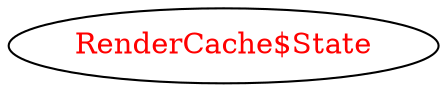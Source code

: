digraph dependencyGraph {
 concentrate=true;
 ranksep="2.0";
 rankdir="LR"; 
 splines="ortho";
"RenderCache$State" [fontcolor="red"];
}